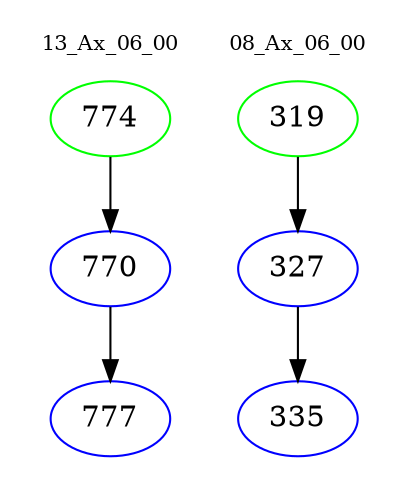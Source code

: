 digraph{
subgraph cluster_0 {
color = white
label = "13_Ax_06_00";
fontsize=10;
T0_774 [label="774", color="green"]
T0_774 -> T0_770 [color="black"]
T0_770 [label="770", color="blue"]
T0_770 -> T0_777 [color="black"]
T0_777 [label="777", color="blue"]
}
subgraph cluster_1 {
color = white
label = "08_Ax_06_00";
fontsize=10;
T1_319 [label="319", color="green"]
T1_319 -> T1_327 [color="black"]
T1_327 [label="327", color="blue"]
T1_327 -> T1_335 [color="black"]
T1_335 [label="335", color="blue"]
}
}

